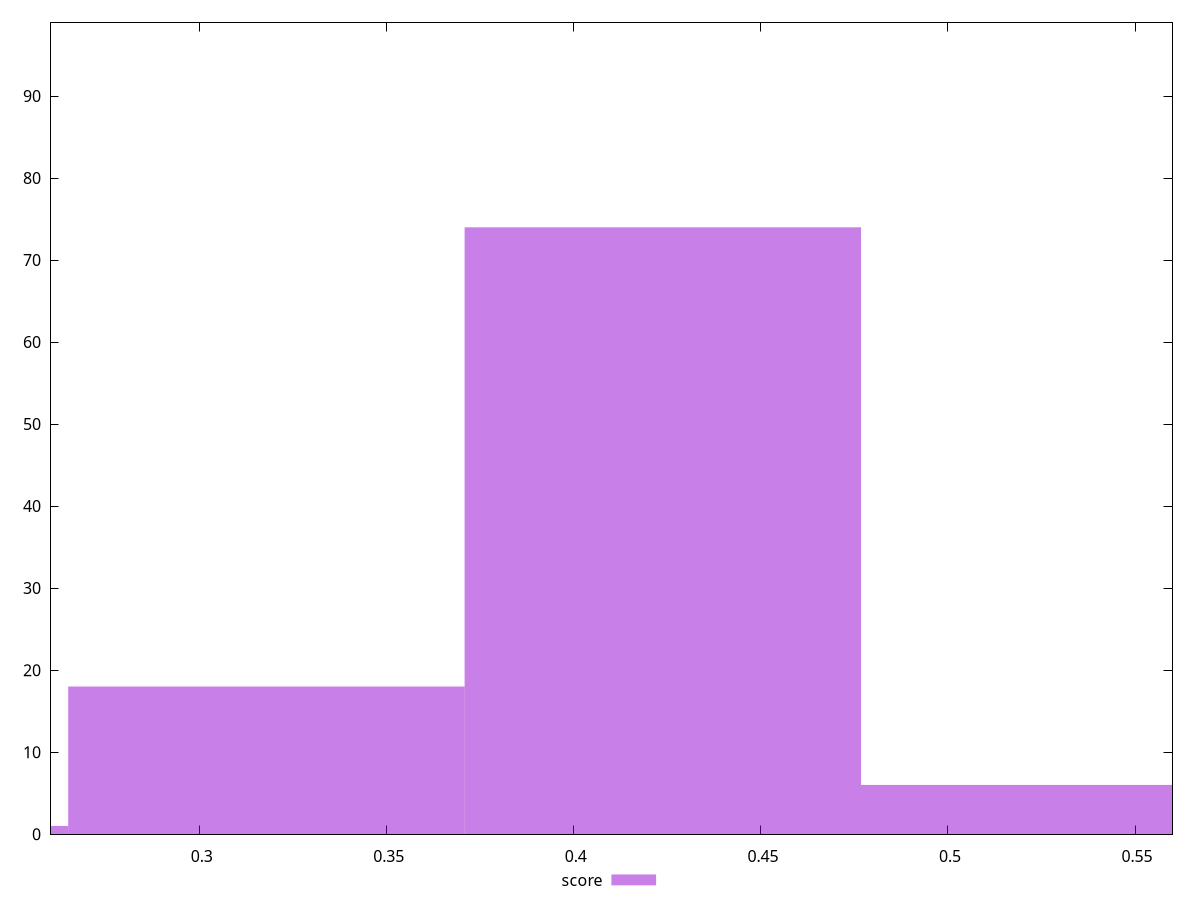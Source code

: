 reset

$score <<EOF
0.5297290978478796 6
0.4237832782783037 74
0.31783745870872776 18
0.21189163913915185 1
EOF

set key outside below
set boxwidth 0.10594581956957592
set xrange [0.26:0.56]
set yrange [0:99]
set trange [0:99]
set style fill transparent solid 0.5 noborder
set terminal svg size 640, 490 enhanced background rgb 'white'
set output "reports/report_00027_2021-02-24T12-40-31.850Z/uses-http2/samples/card/score/histogram.svg"

plot $score title "score" with boxes

reset
